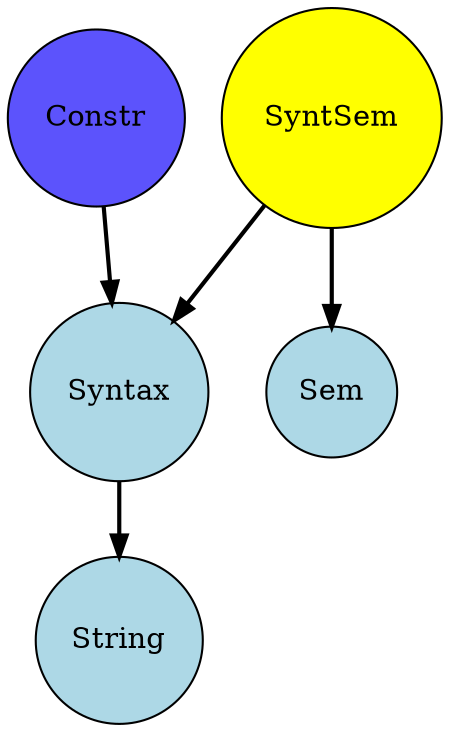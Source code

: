 strict digraph "both-patterns-slides" {
  node [shape="circle",style="filled",fillcolor="lightblue"]
  edge [style="bold"]
  "Constr" [fillcolor="#5C53FC"]
  "SyntSem" [fillcolor="yellow"]
  "SyntSem" -> "Syntax"
  "SyntSem" -> "Sem"
  "Constr" -> "Syntax"
  "Syntax" -> "String"
}

